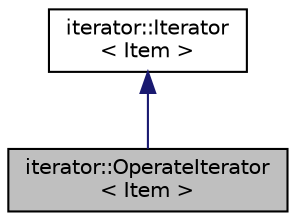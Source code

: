 digraph "iterator::OperateIterator&lt; Item &gt;"
{
 // LATEX_PDF_SIZE
  edge [fontname="Helvetica",fontsize="10",labelfontname="Helvetica",labelfontsize="10"];
  node [fontname="Helvetica",fontsize="10",shape=record];
  Node1 [label="iterator::OperateIterator\l\< Item \>",height=0.2,width=0.4,color="black", fillcolor="grey75", style="filled", fontcolor="black",tooltip="操作用イテレータクラス"];
  Node2 -> Node1 [dir="back",color="midnightblue",fontsize="10",style="solid"];
  Node2 [label="iterator::Iterator\l\< Item \>",height=0.2,width=0.4,color="black", fillcolor="white", style="filled",URL="$classiterator_1_1Iterator.html",tooltip="イテレータの抽象基底クラス"];
}
